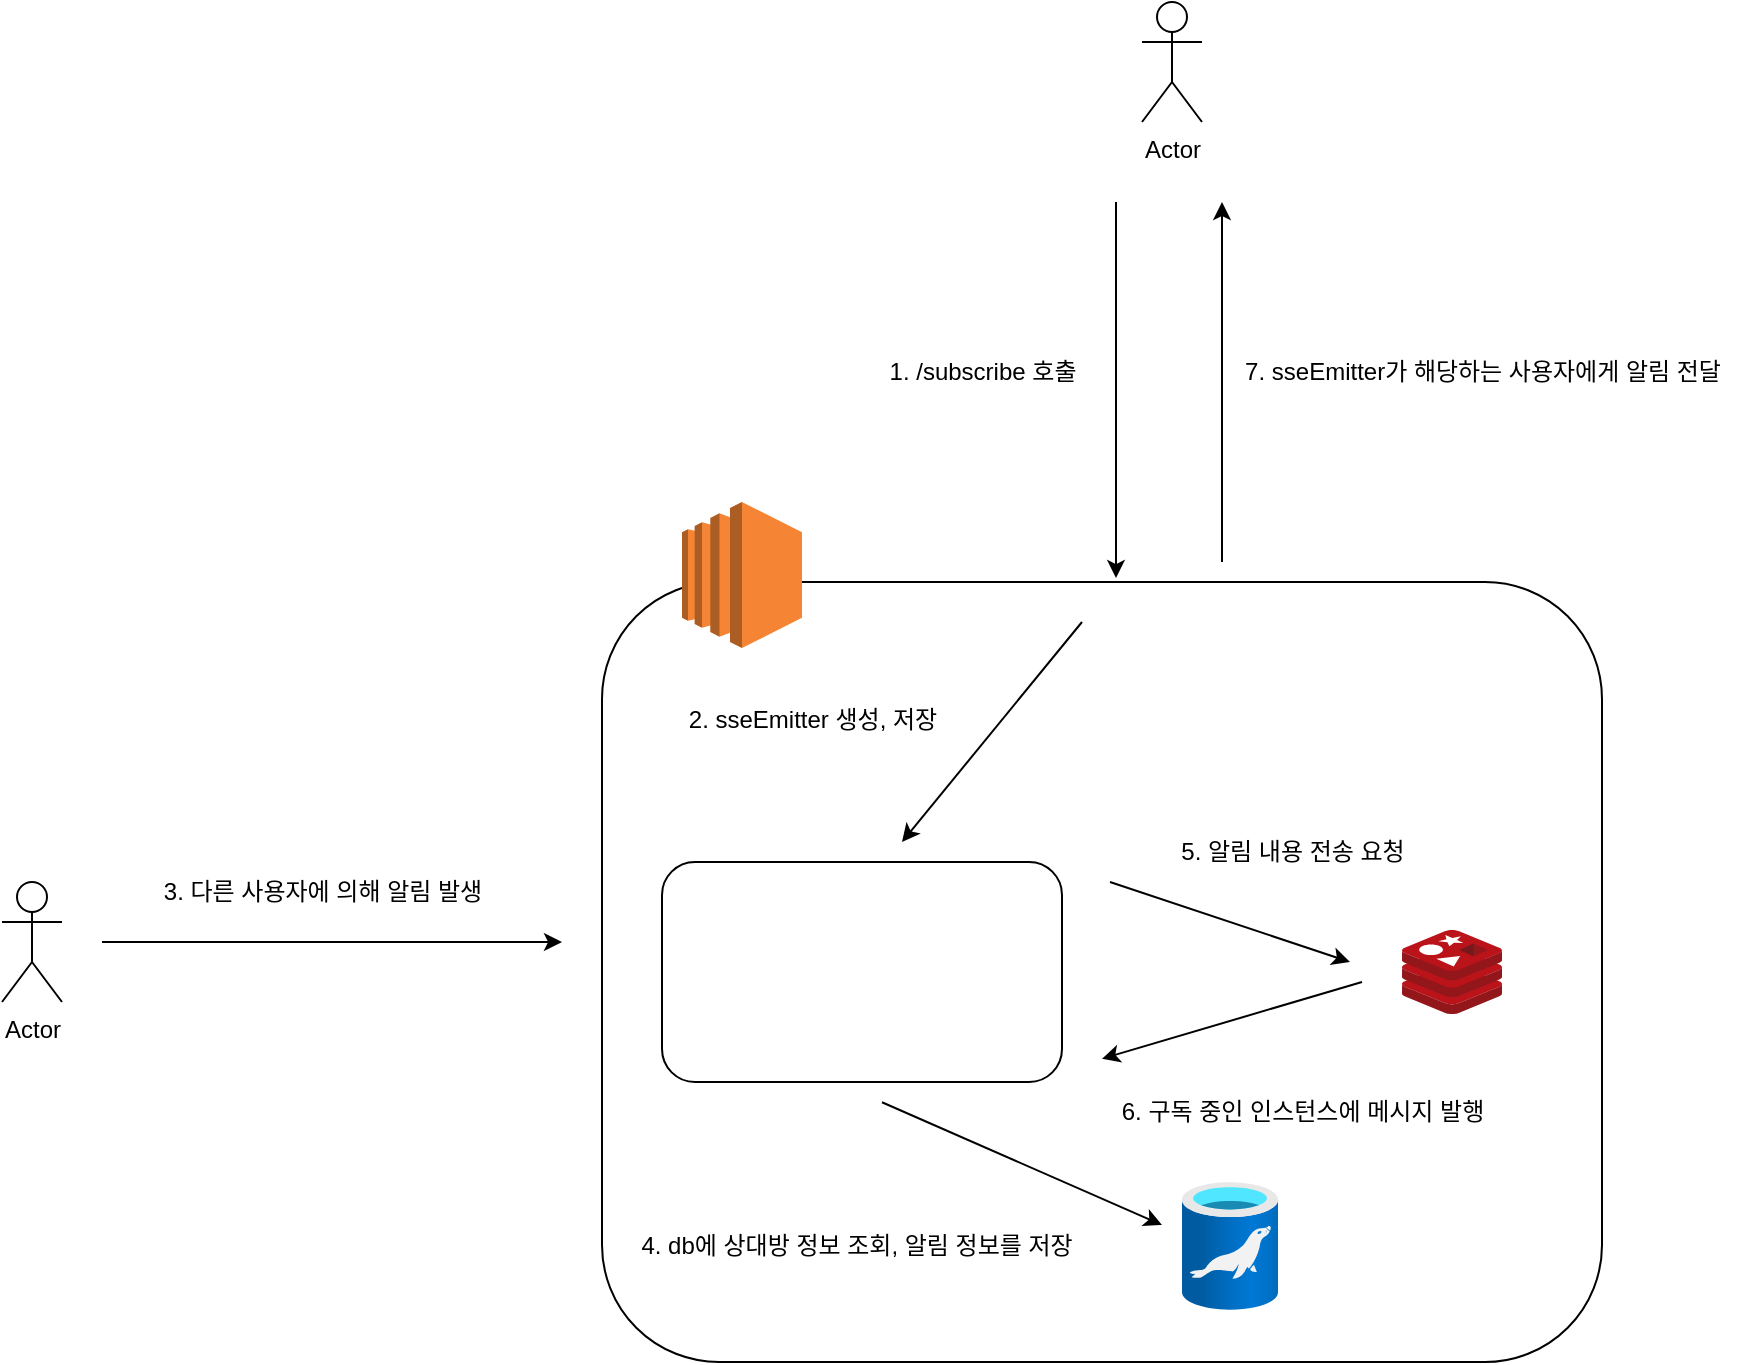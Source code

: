 <mxfile version="28.0.4">
  <diagram id="7gcUSTIZ7YSJ5vT40chW" name="Page-1">
    <mxGraphModel dx="2058" dy="1124" grid="1" gridSize="10" guides="1" tooltips="1" connect="1" arrows="1" fold="1" page="1" pageScale="1" pageWidth="1169" pageHeight="827" math="0" shadow="0">
      <root>
        <mxCell id="0" />
        <mxCell id="1" parent="0" />
        <mxCell id="qpDqD3LjmbyQJaldgmD7-9" value="" style="rounded=1;whiteSpace=wrap;html=1;" vertex="1" parent="1">
          <mxGeometry x="410" y="360" width="500" height="390" as="geometry" />
        </mxCell>
        <mxCell id="qpDqD3LjmbyQJaldgmD7-1" value="" style="image;sketch=0;aspect=fixed;html=1;points=[];align=center;fontSize=12;image=img/lib/mscae/Cache_Redis_Product.svg;" vertex="1" parent="1">
          <mxGeometry x="810" y="534" width="50" height="42" as="geometry" />
        </mxCell>
        <mxCell id="qpDqD3LjmbyQJaldgmD7-7" value="" style="outlineConnect=0;dashed=0;verticalLabelPosition=bottom;verticalAlign=top;align=center;html=1;shape=mxgraph.aws3.ec2;fillColor=#F58534;gradientColor=none;" vertex="1" parent="1">
          <mxGeometry x="450" y="320" width="60" height="73" as="geometry" />
        </mxCell>
        <mxCell id="qpDqD3LjmbyQJaldgmD7-10" value="" style="rounded=1;whiteSpace=wrap;html=1;" vertex="1" parent="1">
          <mxGeometry x="440" y="500" width="200" height="110" as="geometry" />
        </mxCell>
        <mxCell id="qpDqD3LjmbyQJaldgmD7-19" value="" style="shape=image;imageAspect=0;aspect=fixed;verticalLabelPosition=bottom;verticalAlign=top;image=https://i0.wp.com/blogcodestates.com/wp-content/uploads/2022/11/%EC%8A%A4%ED%94%84%EB%A7%81%EB%B6%80%ED%8A%B8.png?resize=750%2C343&amp;ssl=1;" vertex="1" parent="1">
          <mxGeometry x="457" y="518.38" width="160" height="73.24" as="geometry" />
        </mxCell>
        <mxCell id="qpDqD3LjmbyQJaldgmD7-22" value="Actor" style="shape=umlActor;verticalLabelPosition=bottom;verticalAlign=top;html=1;outlineConnect=0;" vertex="1" parent="1">
          <mxGeometry x="680" y="70" width="30" height="60" as="geometry" />
        </mxCell>
        <mxCell id="qpDqD3LjmbyQJaldgmD7-23" value="" style="endArrow=classic;html=1;rounded=0;entryX=0.514;entryY=-0.005;entryDx=0;entryDy=0;entryPerimeter=0;" edge="1" parent="1" target="qpDqD3LjmbyQJaldgmD7-9">
          <mxGeometry width="50" height="50" relative="1" as="geometry">
            <mxPoint x="667" y="170" as="sourcePoint" />
            <mxPoint x="635" y="230" as="targetPoint" />
          </mxGeometry>
        </mxCell>
        <mxCell id="qpDqD3LjmbyQJaldgmD7-25" value="1. /subscribe 호출" style="text;html=1;align=center;verticalAlign=middle;resizable=0;points=[];autosize=1;strokeColor=none;fillColor=none;" vertex="1" parent="1">
          <mxGeometry x="540" y="240" width="120" height="30" as="geometry" />
        </mxCell>
        <mxCell id="qpDqD3LjmbyQJaldgmD7-29" value="" style="image;aspect=fixed;html=1;points=[];align=center;fontSize=12;image=img/lib/azure2/databases/Azure_Database_MariaDB_Server.svg;" vertex="1" parent="1">
          <mxGeometry x="700" y="660" width="48" height="64" as="geometry" />
        </mxCell>
        <mxCell id="qpDqD3LjmbyQJaldgmD7-32" value="" style="endArrow=classic;html=1;rounded=0;" edge="1" parent="1">
          <mxGeometry width="50" height="50" relative="1" as="geometry">
            <mxPoint x="650" y="380" as="sourcePoint" />
            <mxPoint x="560" y="490" as="targetPoint" />
          </mxGeometry>
        </mxCell>
        <mxCell id="qpDqD3LjmbyQJaldgmD7-33" value="2. sseEmitter 생성, 저장" style="text;html=1;align=center;verticalAlign=middle;resizable=0;points=[];autosize=1;strokeColor=none;fillColor=none;" vertex="1" parent="1">
          <mxGeometry x="440" y="414" width="150" height="30" as="geometry" />
        </mxCell>
        <mxCell id="qpDqD3LjmbyQJaldgmD7-34" value="" style="endArrow=classic;html=1;rounded=0;" edge="1" parent="1">
          <mxGeometry width="50" height="50" relative="1" as="geometry">
            <mxPoint x="160" y="540" as="sourcePoint" />
            <mxPoint x="390" y="540" as="targetPoint" />
          </mxGeometry>
        </mxCell>
        <mxCell id="qpDqD3LjmbyQJaldgmD7-35" value="Actor" style="shape=umlActor;verticalLabelPosition=bottom;verticalAlign=top;html=1;outlineConnect=0;" vertex="1" parent="1">
          <mxGeometry x="110" y="510" width="30" height="60" as="geometry" />
        </mxCell>
        <mxCell id="qpDqD3LjmbyQJaldgmD7-36" value="3. 다른 사용자에 의해 알림 발생" style="text;html=1;align=center;verticalAlign=middle;resizable=0;points=[];autosize=1;strokeColor=none;fillColor=none;" vertex="1" parent="1">
          <mxGeometry x="180" y="500" width="180" height="30" as="geometry" />
        </mxCell>
        <mxCell id="qpDqD3LjmbyQJaldgmD7-37" value="" style="endArrow=classic;html=1;rounded=0;exitX=0.3;exitY=0.667;exitDx=0;exitDy=0;exitPerimeter=0;" edge="1" parent="1">
          <mxGeometry width="50" height="50" relative="1" as="geometry">
            <mxPoint x="550" y="620.13" as="sourcePoint" />
            <mxPoint x="690" y="681.482" as="targetPoint" />
          </mxGeometry>
        </mxCell>
        <mxCell id="qpDqD3LjmbyQJaldgmD7-38" value="4. db에 상대방 정보 조회, 알림 정보를 저장" style="text;html=1;align=center;verticalAlign=middle;resizable=0;points=[];autosize=1;strokeColor=none;fillColor=none;" vertex="1" parent="1">
          <mxGeometry x="417" y="677" width="240" height="30" as="geometry" />
        </mxCell>
        <mxCell id="qpDqD3LjmbyQJaldgmD7-39" value="" style="endArrow=classic;html=1;rounded=0;" edge="1" parent="1">
          <mxGeometry width="50" height="50" relative="1" as="geometry">
            <mxPoint x="664" y="510" as="sourcePoint" />
            <mxPoint x="784" y="550" as="targetPoint" />
          </mxGeometry>
        </mxCell>
        <mxCell id="qpDqD3LjmbyQJaldgmD7-40" value="5. 알림 내용 전송 요청" style="text;html=1;align=center;verticalAlign=middle;resizable=0;points=[];autosize=1;strokeColor=none;fillColor=none;" vertex="1" parent="1">
          <mxGeometry x="685" y="480" width="140" height="30" as="geometry" />
        </mxCell>
        <mxCell id="qpDqD3LjmbyQJaldgmD7-41" value="" style="endArrow=classic;html=1;rounded=0;" edge="1" parent="1">
          <mxGeometry width="50" height="50" relative="1" as="geometry">
            <mxPoint x="790" y="560" as="sourcePoint" />
            <mxPoint x="660" y="598.38" as="targetPoint" />
          </mxGeometry>
        </mxCell>
        <mxCell id="qpDqD3LjmbyQJaldgmD7-42" value="6. 구독 중인 인스턴스에 메시지 발행" style="text;html=1;align=center;verticalAlign=middle;resizable=0;points=[];autosize=1;strokeColor=none;fillColor=none;" vertex="1" parent="1">
          <mxGeometry x="660" y="610" width="200" height="30" as="geometry" />
        </mxCell>
        <mxCell id="qpDqD3LjmbyQJaldgmD7-43" value="" style="endArrow=classic;html=1;rounded=0;" edge="1" parent="1">
          <mxGeometry width="50" height="50" relative="1" as="geometry">
            <mxPoint x="720" y="350" as="sourcePoint" />
            <mxPoint x="720" y="170" as="targetPoint" />
          </mxGeometry>
        </mxCell>
        <mxCell id="qpDqD3LjmbyQJaldgmD7-44" value="7. sseEmitter가 해당하는 사용자에게 알림 전달" style="text;html=1;align=center;verticalAlign=middle;resizable=0;points=[];autosize=1;strokeColor=none;fillColor=none;" vertex="1" parent="1">
          <mxGeometry x="720" y="240" width="260" height="30" as="geometry" />
        </mxCell>
      </root>
    </mxGraphModel>
  </diagram>
</mxfile>
